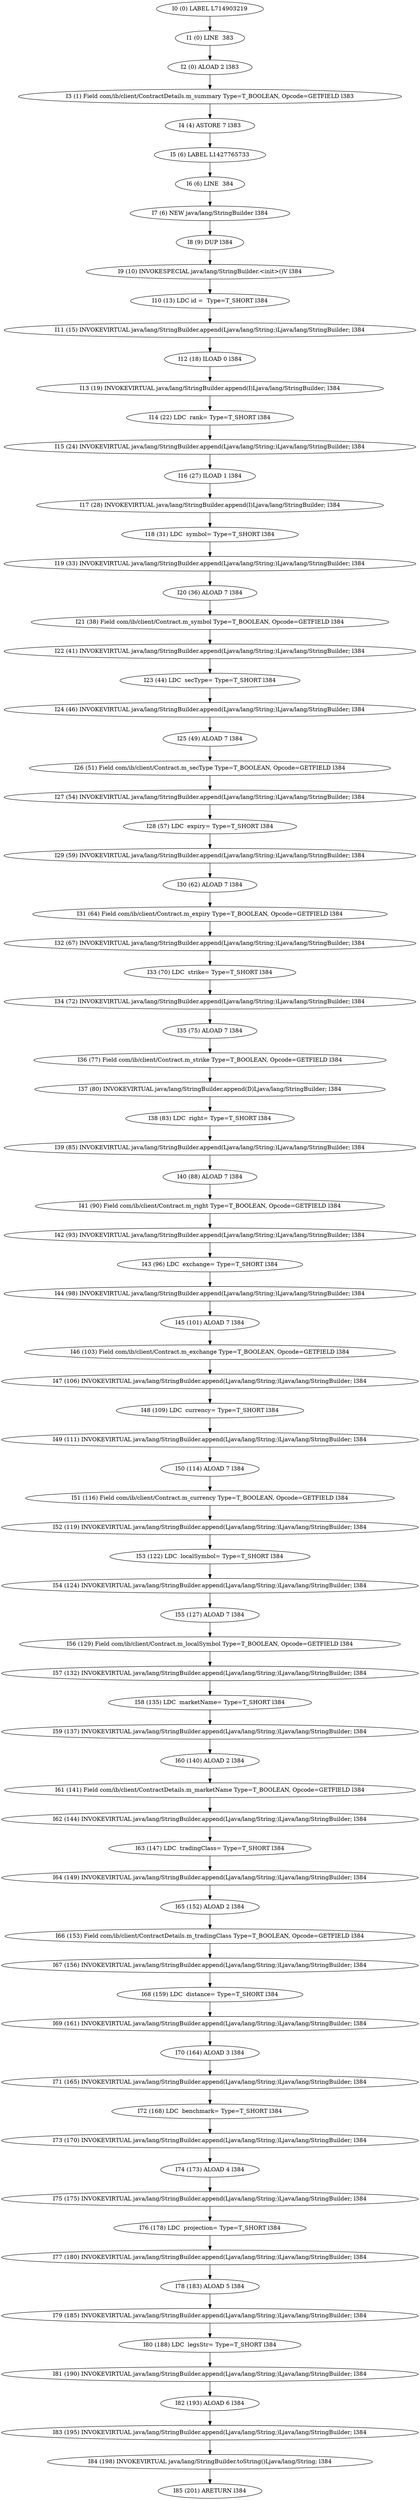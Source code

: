 digraph G {
  1 [ label="I0 (0) LABEL L714903219" ];
  2 [ label="I1 (0) LINE  383" ];
  3 [ label="I2 (0) ALOAD 2 l383" ];
  4 [ label="I3 (1) Field com/ib/client/ContractDetails.m_summary Type=T_BOOLEAN, Opcode=GETFIELD l383" ];
  5 [ label="I4 (4) ASTORE 7 l383" ];
  6 [ label="I5 (6) LABEL L1427765733" ];
  7 [ label="I6 (6) LINE  384" ];
  8 [ label="I7 (6) NEW java/lang/StringBuilder l384" ];
  9 [ label="I8 (9) DUP l384" ];
  10 [ label="I9 (10) INVOKESPECIAL java/lang/StringBuilder.<init>()V l384" ];
  11 [ label="I10 (13) LDC id =  Type=T_SHORT l384" ];
  12 [ label="I11 (15) INVOKEVIRTUAL java/lang/StringBuilder.append(Ljava/lang/String;)Ljava/lang/StringBuilder; l384" ];
  13 [ label="I12 (18) ILOAD 0 l384" ];
  14 [ label="I13 (19) INVOKEVIRTUAL java/lang/StringBuilder.append(I)Ljava/lang/StringBuilder; l384" ];
  15 [ label="I14 (22) LDC  rank= Type=T_SHORT l384" ];
  16 [ label="I15 (24) INVOKEVIRTUAL java/lang/StringBuilder.append(Ljava/lang/String;)Ljava/lang/StringBuilder; l384" ];
  17 [ label="I16 (27) ILOAD 1 l384" ];
  18 [ label="I17 (28) INVOKEVIRTUAL java/lang/StringBuilder.append(I)Ljava/lang/StringBuilder; l384" ];
  19 [ label="I18 (31) LDC  symbol= Type=T_SHORT l384" ];
  20 [ label="I19 (33) INVOKEVIRTUAL java/lang/StringBuilder.append(Ljava/lang/String;)Ljava/lang/StringBuilder; l384" ];
  21 [ label="I20 (36) ALOAD 7 l384" ];
  22 [ label="I21 (38) Field com/ib/client/Contract.m_symbol Type=T_BOOLEAN, Opcode=GETFIELD l384" ];
  23 [ label="I22 (41) INVOKEVIRTUAL java/lang/StringBuilder.append(Ljava/lang/String;)Ljava/lang/StringBuilder; l384" ];
  24 [ label="I23 (44) LDC  secType= Type=T_SHORT l384" ];
  25 [ label="I24 (46) INVOKEVIRTUAL java/lang/StringBuilder.append(Ljava/lang/String;)Ljava/lang/StringBuilder; l384" ];
  26 [ label="I25 (49) ALOAD 7 l384" ];
  27 [ label="I26 (51) Field com/ib/client/Contract.m_secType Type=T_BOOLEAN, Opcode=GETFIELD l384" ];
  28 [ label="I27 (54) INVOKEVIRTUAL java/lang/StringBuilder.append(Ljava/lang/String;)Ljava/lang/StringBuilder; l384" ];
  29 [ label="I28 (57) LDC  expiry= Type=T_SHORT l384" ];
  30 [ label="I29 (59) INVOKEVIRTUAL java/lang/StringBuilder.append(Ljava/lang/String;)Ljava/lang/StringBuilder; l384" ];
  31 [ label="I30 (62) ALOAD 7 l384" ];
  32 [ label="I31 (64) Field com/ib/client/Contract.m_expiry Type=T_BOOLEAN, Opcode=GETFIELD l384" ];
  33 [ label="I32 (67) INVOKEVIRTUAL java/lang/StringBuilder.append(Ljava/lang/String;)Ljava/lang/StringBuilder; l384" ];
  34 [ label="I33 (70) LDC  strike= Type=T_SHORT l384" ];
  35 [ label="I34 (72) INVOKEVIRTUAL java/lang/StringBuilder.append(Ljava/lang/String;)Ljava/lang/StringBuilder; l384" ];
  36 [ label="I35 (75) ALOAD 7 l384" ];
  37 [ label="I36 (77) Field com/ib/client/Contract.m_strike Type=T_BOOLEAN, Opcode=GETFIELD l384" ];
  38 [ label="I37 (80) INVOKEVIRTUAL java/lang/StringBuilder.append(D)Ljava/lang/StringBuilder; l384" ];
  39 [ label="I38 (83) LDC  right= Type=T_SHORT l384" ];
  40 [ label="I39 (85) INVOKEVIRTUAL java/lang/StringBuilder.append(Ljava/lang/String;)Ljava/lang/StringBuilder; l384" ];
  41 [ label="I40 (88) ALOAD 7 l384" ];
  42 [ label="I41 (90) Field com/ib/client/Contract.m_right Type=T_BOOLEAN, Opcode=GETFIELD l384" ];
  43 [ label="I42 (93) INVOKEVIRTUAL java/lang/StringBuilder.append(Ljava/lang/String;)Ljava/lang/StringBuilder; l384" ];
  44 [ label="I43 (96) LDC  exchange= Type=T_SHORT l384" ];
  45 [ label="I44 (98) INVOKEVIRTUAL java/lang/StringBuilder.append(Ljava/lang/String;)Ljava/lang/StringBuilder; l384" ];
  46 [ label="I45 (101) ALOAD 7 l384" ];
  47 [ label="I46 (103) Field com/ib/client/Contract.m_exchange Type=T_BOOLEAN, Opcode=GETFIELD l384" ];
  48 [ label="I47 (106) INVOKEVIRTUAL java/lang/StringBuilder.append(Ljava/lang/String;)Ljava/lang/StringBuilder; l384" ];
  49 [ label="I48 (109) LDC  currency= Type=T_SHORT l384" ];
  50 [ label="I49 (111) INVOKEVIRTUAL java/lang/StringBuilder.append(Ljava/lang/String;)Ljava/lang/StringBuilder; l384" ];
  51 [ label="I50 (114) ALOAD 7 l384" ];
  52 [ label="I51 (116) Field com/ib/client/Contract.m_currency Type=T_BOOLEAN, Opcode=GETFIELD l384" ];
  53 [ label="I52 (119) INVOKEVIRTUAL java/lang/StringBuilder.append(Ljava/lang/String;)Ljava/lang/StringBuilder; l384" ];
  54 [ label="I53 (122) LDC  localSymbol= Type=T_SHORT l384" ];
  55 [ label="I54 (124) INVOKEVIRTUAL java/lang/StringBuilder.append(Ljava/lang/String;)Ljava/lang/StringBuilder; l384" ];
  56 [ label="I55 (127) ALOAD 7 l384" ];
  57 [ label="I56 (129) Field com/ib/client/Contract.m_localSymbol Type=T_BOOLEAN, Opcode=GETFIELD l384" ];
  58 [ label="I57 (132) INVOKEVIRTUAL java/lang/StringBuilder.append(Ljava/lang/String;)Ljava/lang/StringBuilder; l384" ];
  59 [ label="I58 (135) LDC  marketName= Type=T_SHORT l384" ];
  60 [ label="I59 (137) INVOKEVIRTUAL java/lang/StringBuilder.append(Ljava/lang/String;)Ljava/lang/StringBuilder; l384" ];
  61 [ label="I60 (140) ALOAD 2 l384" ];
  62 [ label="I61 (141) Field com/ib/client/ContractDetails.m_marketName Type=T_BOOLEAN, Opcode=GETFIELD l384" ];
  63 [ label="I62 (144) INVOKEVIRTUAL java/lang/StringBuilder.append(Ljava/lang/String;)Ljava/lang/StringBuilder; l384" ];
  64 [ label="I63 (147) LDC  tradingClass= Type=T_SHORT l384" ];
  65 [ label="I64 (149) INVOKEVIRTUAL java/lang/StringBuilder.append(Ljava/lang/String;)Ljava/lang/StringBuilder; l384" ];
  66 [ label="I65 (152) ALOAD 2 l384" ];
  67 [ label="I66 (153) Field com/ib/client/ContractDetails.m_tradingClass Type=T_BOOLEAN, Opcode=GETFIELD l384" ];
  68 [ label="I67 (156) INVOKEVIRTUAL java/lang/StringBuilder.append(Ljava/lang/String;)Ljava/lang/StringBuilder; l384" ];
  69 [ label="I68 (159) LDC  distance= Type=T_SHORT l384" ];
  70 [ label="I69 (161) INVOKEVIRTUAL java/lang/StringBuilder.append(Ljava/lang/String;)Ljava/lang/StringBuilder; l384" ];
  71 [ label="I70 (164) ALOAD 3 l384" ];
  72 [ label="I71 (165) INVOKEVIRTUAL java/lang/StringBuilder.append(Ljava/lang/String;)Ljava/lang/StringBuilder; l384" ];
  73 [ label="I72 (168) LDC  benchmark= Type=T_SHORT l384" ];
  74 [ label="I73 (170) INVOKEVIRTUAL java/lang/StringBuilder.append(Ljava/lang/String;)Ljava/lang/StringBuilder; l384" ];
  75 [ label="I74 (173) ALOAD 4 l384" ];
  76 [ label="I75 (175) INVOKEVIRTUAL java/lang/StringBuilder.append(Ljava/lang/String;)Ljava/lang/StringBuilder; l384" ];
  77 [ label="I76 (178) LDC  projection= Type=T_SHORT l384" ];
  78 [ label="I77 (180) INVOKEVIRTUAL java/lang/StringBuilder.append(Ljava/lang/String;)Ljava/lang/StringBuilder; l384" ];
  79 [ label="I78 (183) ALOAD 5 l384" ];
  80 [ label="I79 (185) INVOKEVIRTUAL java/lang/StringBuilder.append(Ljava/lang/String;)Ljava/lang/StringBuilder; l384" ];
  81 [ label="I80 (188) LDC  legsStr= Type=T_SHORT l384" ];
  82 [ label="I81 (190) INVOKEVIRTUAL java/lang/StringBuilder.append(Ljava/lang/String;)Ljava/lang/StringBuilder; l384" ];
  83 [ label="I82 (193) ALOAD 6 l384" ];
  84 [ label="I83 (195) INVOKEVIRTUAL java/lang/StringBuilder.append(Ljava/lang/String;)Ljava/lang/StringBuilder; l384" ];
  85 [ label="I84 (198) INVOKEVIRTUAL java/lang/StringBuilder.toString()Ljava/lang/String; l384" ];
  86 [ label="I85 (201) ARETURN l384" ];
  1 -> 2 [ label="" ];
  2 -> 3 [ label="" ];
  3 -> 4 [ label="" ];
  4 -> 5 [ label="" ];
  5 -> 6 [ label="" ];
  6 -> 7 [ label="" ];
  7 -> 8 [ label="" ];
  8 -> 9 [ label="" ];
  9 -> 10 [ label="" ];
  10 -> 11 [ label="" ];
  11 -> 12 [ label="" ];
  12 -> 13 [ label="" ];
  13 -> 14 [ label="" ];
  14 -> 15 [ label="" ];
  15 -> 16 [ label="" ];
  16 -> 17 [ label="" ];
  17 -> 18 [ label="" ];
  18 -> 19 [ label="" ];
  19 -> 20 [ label="" ];
  20 -> 21 [ label="" ];
  21 -> 22 [ label="" ];
  22 -> 23 [ label="" ];
  23 -> 24 [ label="" ];
  24 -> 25 [ label="" ];
  25 -> 26 [ label="" ];
  26 -> 27 [ label="" ];
  27 -> 28 [ label="" ];
  28 -> 29 [ label="" ];
  29 -> 30 [ label="" ];
  30 -> 31 [ label="" ];
  31 -> 32 [ label="" ];
  32 -> 33 [ label="" ];
  33 -> 34 [ label="" ];
  34 -> 35 [ label="" ];
  35 -> 36 [ label="" ];
  36 -> 37 [ label="" ];
  37 -> 38 [ label="" ];
  38 -> 39 [ label="" ];
  39 -> 40 [ label="" ];
  40 -> 41 [ label="" ];
  41 -> 42 [ label="" ];
  42 -> 43 [ label="" ];
  43 -> 44 [ label="" ];
  44 -> 45 [ label="" ];
  45 -> 46 [ label="" ];
  46 -> 47 [ label="" ];
  47 -> 48 [ label="" ];
  48 -> 49 [ label="" ];
  49 -> 50 [ label="" ];
  50 -> 51 [ label="" ];
  51 -> 52 [ label="" ];
  52 -> 53 [ label="" ];
  53 -> 54 [ label="" ];
  54 -> 55 [ label="" ];
  55 -> 56 [ label="" ];
  56 -> 57 [ label="" ];
  57 -> 58 [ label="" ];
  58 -> 59 [ label="" ];
  59 -> 60 [ label="" ];
  60 -> 61 [ label="" ];
  61 -> 62 [ label="" ];
  62 -> 63 [ label="" ];
  63 -> 64 [ label="" ];
  64 -> 65 [ label="" ];
  65 -> 66 [ label="" ];
  66 -> 67 [ label="" ];
  67 -> 68 [ label="" ];
  68 -> 69 [ label="" ];
  69 -> 70 [ label="" ];
  70 -> 71 [ label="" ];
  71 -> 72 [ label="" ];
  72 -> 73 [ label="" ];
  73 -> 74 [ label="" ];
  74 -> 75 [ label="" ];
  75 -> 76 [ label="" ];
  76 -> 77 [ label="" ];
  77 -> 78 [ label="" ];
  78 -> 79 [ label="" ];
  79 -> 80 [ label="" ];
  80 -> 81 [ label="" ];
  81 -> 82 [ label="" ];
  82 -> 83 [ label="" ];
  83 -> 84 [ label="" ];
  84 -> 85 [ label="" ];
  85 -> 86 [ label="" ];
}
